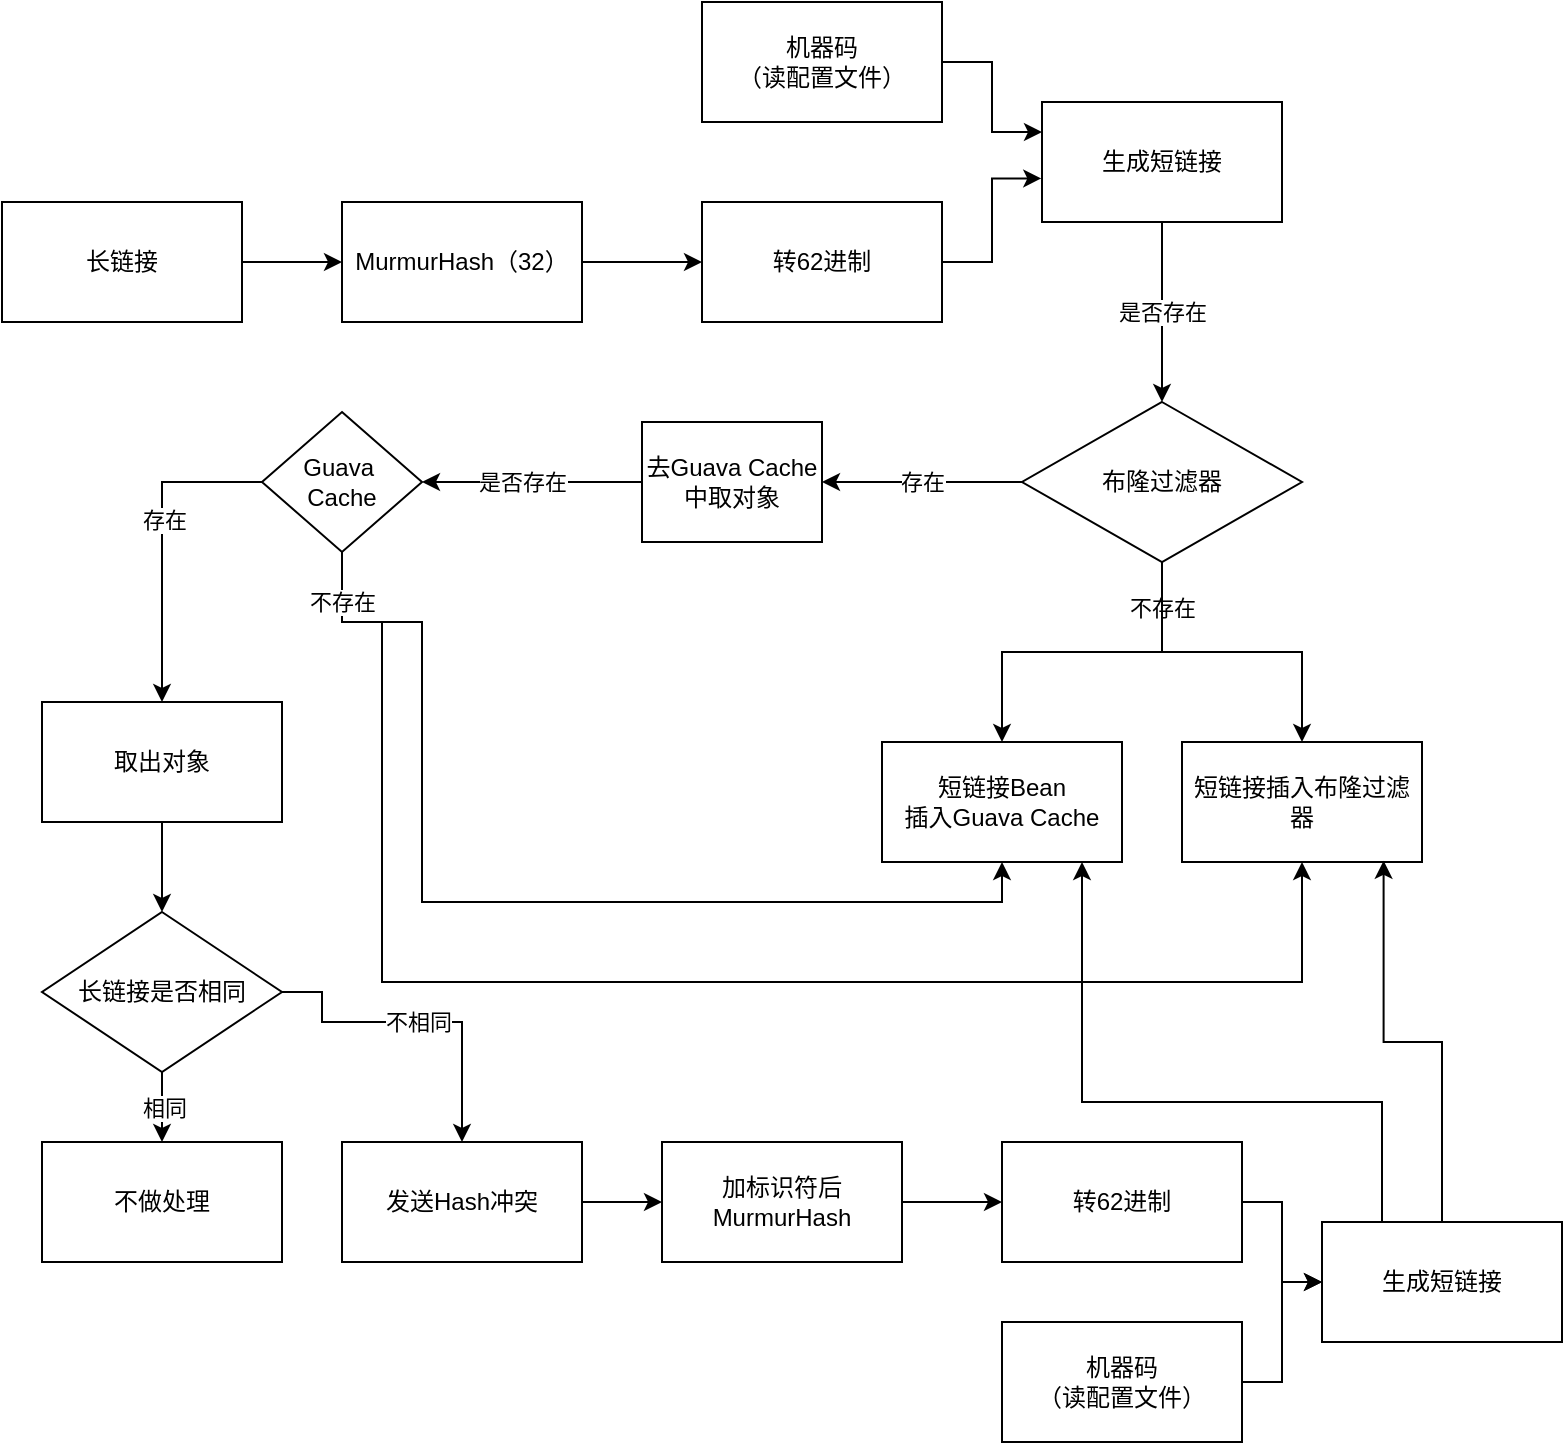 <mxfile version="17.4.6" type="github">
  <diagram id="PhP-BJQ2wtuO1mvePhvb" name="第 1 页">
    <mxGraphModel dx="1038" dy="568" grid="1" gridSize="10" guides="1" tooltips="1" connect="1" arrows="1" fold="1" page="1" pageScale="1" pageWidth="827" pageHeight="1169" math="0" shadow="0">
      <root>
        <mxCell id="0" />
        <mxCell id="1" parent="0" />
        <mxCell id="Cr4EuKPD1U2jUR8o6u61-5" style="edgeStyle=orthogonalEdgeStyle;rounded=0;orthogonalLoop=1;jettySize=auto;html=1;" edge="1" parent="1" source="Cr4EuKPD1U2jUR8o6u61-1" target="Cr4EuKPD1U2jUR8o6u61-3">
          <mxGeometry relative="1" as="geometry" />
        </mxCell>
        <mxCell id="Cr4EuKPD1U2jUR8o6u61-1" value="长链接" style="rounded=0;whiteSpace=wrap;html=1;" vertex="1" parent="1">
          <mxGeometry x="40" y="190" width="120" height="60" as="geometry" />
        </mxCell>
        <mxCell id="Cr4EuKPD1U2jUR8o6u61-6" style="edgeStyle=orthogonalEdgeStyle;rounded=0;orthogonalLoop=1;jettySize=auto;html=1;" edge="1" parent="1" source="Cr4EuKPD1U2jUR8o6u61-3" target="Cr4EuKPD1U2jUR8o6u61-4">
          <mxGeometry relative="1" as="geometry" />
        </mxCell>
        <mxCell id="Cr4EuKPD1U2jUR8o6u61-3" value="MurmurHash（32）" style="rounded=0;whiteSpace=wrap;html=1;" vertex="1" parent="1">
          <mxGeometry x="210" y="190" width="120" height="60" as="geometry" />
        </mxCell>
        <mxCell id="Cr4EuKPD1U2jUR8o6u61-10" style="edgeStyle=orthogonalEdgeStyle;rounded=0;orthogonalLoop=1;jettySize=auto;html=1;entryX=-0.003;entryY=0.637;entryDx=0;entryDy=0;entryPerimeter=0;" edge="1" parent="1" source="Cr4EuKPD1U2jUR8o6u61-4" target="Cr4EuKPD1U2jUR8o6u61-8">
          <mxGeometry relative="1" as="geometry" />
        </mxCell>
        <mxCell id="Cr4EuKPD1U2jUR8o6u61-4" value="转62进制" style="rounded=0;whiteSpace=wrap;html=1;" vertex="1" parent="1">
          <mxGeometry x="390" y="190" width="120" height="60" as="geometry" />
        </mxCell>
        <mxCell id="Cr4EuKPD1U2jUR8o6u61-9" style="edgeStyle=orthogonalEdgeStyle;rounded=0;orthogonalLoop=1;jettySize=auto;html=1;entryX=0;entryY=0.25;entryDx=0;entryDy=0;" edge="1" parent="1" source="Cr4EuKPD1U2jUR8o6u61-7" target="Cr4EuKPD1U2jUR8o6u61-8">
          <mxGeometry relative="1" as="geometry" />
        </mxCell>
        <mxCell id="Cr4EuKPD1U2jUR8o6u61-7" value="机器码&lt;br&gt;（读配置文件）" style="rounded=0;whiteSpace=wrap;html=1;" vertex="1" parent="1">
          <mxGeometry x="390" y="90" width="120" height="60" as="geometry" />
        </mxCell>
        <mxCell id="Cr4EuKPD1U2jUR8o6u61-13" value="是否存在" style="edgeStyle=orthogonalEdgeStyle;rounded=0;orthogonalLoop=1;jettySize=auto;html=1;" edge="1" parent="1" source="Cr4EuKPD1U2jUR8o6u61-8" target="Cr4EuKPD1U2jUR8o6u61-12">
          <mxGeometry relative="1" as="geometry" />
        </mxCell>
        <mxCell id="Cr4EuKPD1U2jUR8o6u61-8" value="生成短链接" style="rounded=0;whiteSpace=wrap;html=1;" vertex="1" parent="1">
          <mxGeometry x="560" y="140" width="120" height="60" as="geometry" />
        </mxCell>
        <mxCell id="Cr4EuKPD1U2jUR8o6u61-11" value="短链接插入布隆过滤器" style="rounded=0;whiteSpace=wrap;html=1;" vertex="1" parent="1">
          <mxGeometry x="630" y="460" width="120" height="60" as="geometry" />
        </mxCell>
        <mxCell id="Cr4EuKPD1U2jUR8o6u61-14" value="不存在" style="edgeStyle=orthogonalEdgeStyle;rounded=0;orthogonalLoop=1;jettySize=auto;html=1;" edge="1" parent="1" source="Cr4EuKPD1U2jUR8o6u61-12" target="Cr4EuKPD1U2jUR8o6u61-11">
          <mxGeometry x="-0.714" relative="1" as="geometry">
            <mxPoint as="offset" />
          </mxGeometry>
        </mxCell>
        <mxCell id="Cr4EuKPD1U2jUR8o6u61-16" style="edgeStyle=orthogonalEdgeStyle;rounded=0;orthogonalLoop=1;jettySize=auto;html=1;" edge="1" parent="1" source="Cr4EuKPD1U2jUR8o6u61-12" target="Cr4EuKPD1U2jUR8o6u61-15">
          <mxGeometry relative="1" as="geometry" />
        </mxCell>
        <mxCell id="Cr4EuKPD1U2jUR8o6u61-19" value="存在" style="edgeStyle=orthogonalEdgeStyle;rounded=0;orthogonalLoop=1;jettySize=auto;html=1;" edge="1" parent="1" source="Cr4EuKPD1U2jUR8o6u61-12" target="Cr4EuKPD1U2jUR8o6u61-18">
          <mxGeometry relative="1" as="geometry">
            <Array as="points">
              <mxPoint x="510" y="330" />
              <mxPoint x="510" y="330" />
            </Array>
          </mxGeometry>
        </mxCell>
        <mxCell id="Cr4EuKPD1U2jUR8o6u61-12" value="布隆过滤器" style="rhombus;whiteSpace=wrap;html=1;" vertex="1" parent="1">
          <mxGeometry x="550" y="290" width="140" height="80" as="geometry" />
        </mxCell>
        <mxCell id="Cr4EuKPD1U2jUR8o6u61-15" value="短链接Bean&lt;br&gt;插入Guava Cache" style="rounded=0;whiteSpace=wrap;html=1;" vertex="1" parent="1">
          <mxGeometry x="480" y="460" width="120" height="60" as="geometry" />
        </mxCell>
        <mxCell id="Cr4EuKPD1U2jUR8o6u61-21" style="edgeStyle=orthogonalEdgeStyle;rounded=0;orthogonalLoop=1;jettySize=auto;html=1;" edge="1" parent="1" source="Cr4EuKPD1U2jUR8o6u61-18" target="Cr4EuKPD1U2jUR8o6u61-20">
          <mxGeometry relative="1" as="geometry" />
        </mxCell>
        <mxCell id="Cr4EuKPD1U2jUR8o6u61-22" value="是否存在" style="edgeLabel;html=1;align=center;verticalAlign=middle;resizable=0;points=[];" vertex="1" connectable="0" parent="Cr4EuKPD1U2jUR8o6u61-21">
          <mxGeometry x="0.27" relative="1" as="geometry">
            <mxPoint x="10" as="offset" />
          </mxGeometry>
        </mxCell>
        <mxCell id="Cr4EuKPD1U2jUR8o6u61-18" value="去Guava Cache&lt;br&gt;中取对象" style="rounded=0;whiteSpace=wrap;html=1;" vertex="1" parent="1">
          <mxGeometry x="360" y="300" width="90" height="60" as="geometry" />
        </mxCell>
        <mxCell id="Cr4EuKPD1U2jUR8o6u61-24" style="edgeStyle=orthogonalEdgeStyle;rounded=0;orthogonalLoop=1;jettySize=auto;html=1;exitX=0;exitY=0.5;exitDx=0;exitDy=0;" edge="1" parent="1" source="Cr4EuKPD1U2jUR8o6u61-20" target="Cr4EuKPD1U2jUR8o6u61-23">
          <mxGeometry relative="1" as="geometry" />
        </mxCell>
        <mxCell id="Cr4EuKPD1U2jUR8o6u61-25" value="存在" style="edgeLabel;html=1;align=center;verticalAlign=middle;resizable=0;points=[];" vertex="1" connectable="0" parent="Cr4EuKPD1U2jUR8o6u61-24">
          <mxGeometry x="-0.139" y="1" relative="1" as="geometry">
            <mxPoint as="offset" />
          </mxGeometry>
        </mxCell>
        <mxCell id="Cr4EuKPD1U2jUR8o6u61-28" style="edgeStyle=orthogonalEdgeStyle;rounded=0;orthogonalLoop=1;jettySize=auto;html=1;entryX=0.5;entryY=1;entryDx=0;entryDy=0;" edge="1" parent="1" source="Cr4EuKPD1U2jUR8o6u61-20" target="Cr4EuKPD1U2jUR8o6u61-15">
          <mxGeometry relative="1" as="geometry">
            <mxPoint x="220" y="400" as="sourcePoint" />
            <Array as="points">
              <mxPoint x="210" y="400" />
              <mxPoint x="250" y="400" />
              <mxPoint x="250" y="540" />
              <mxPoint x="540" y="540" />
            </Array>
          </mxGeometry>
        </mxCell>
        <mxCell id="Cr4EuKPD1U2jUR8o6u61-29" value="不存在" style="edgeStyle=orthogonalEdgeStyle;rounded=0;orthogonalLoop=1;jettySize=auto;html=1;entryX=0.5;entryY=1;entryDx=0;entryDy=0;exitX=0.5;exitY=1;exitDx=0;exitDy=0;" edge="1" parent="1" source="Cr4EuKPD1U2jUR8o6u61-20" target="Cr4EuKPD1U2jUR8o6u61-11">
          <mxGeometry x="-0.934" relative="1" as="geometry">
            <mxPoint x="210" y="370" as="sourcePoint" />
            <Array as="points">
              <mxPoint x="210" y="400" />
              <mxPoint x="230" y="400" />
              <mxPoint x="230" y="580" />
              <mxPoint x="690" y="580" />
            </Array>
            <mxPoint as="offset" />
          </mxGeometry>
        </mxCell>
        <mxCell id="Cr4EuKPD1U2jUR8o6u61-20" value="Guava&amp;nbsp;&lt;br&gt;Cache" style="rhombus;whiteSpace=wrap;html=1;" vertex="1" parent="1">
          <mxGeometry x="170" y="295" width="80" height="70" as="geometry" />
        </mxCell>
        <mxCell id="Cr4EuKPD1U2jUR8o6u61-27" style="edgeStyle=orthogonalEdgeStyle;rounded=0;orthogonalLoop=1;jettySize=auto;html=1;" edge="1" parent="1" source="Cr4EuKPD1U2jUR8o6u61-23" target="Cr4EuKPD1U2jUR8o6u61-26">
          <mxGeometry relative="1" as="geometry" />
        </mxCell>
        <mxCell id="Cr4EuKPD1U2jUR8o6u61-23" value="取出对象" style="rounded=0;whiteSpace=wrap;html=1;" vertex="1" parent="1">
          <mxGeometry x="60" y="440" width="120" height="60" as="geometry" />
        </mxCell>
        <mxCell id="Cr4EuKPD1U2jUR8o6u61-31" value="不相同" style="edgeStyle=orthogonalEdgeStyle;rounded=0;orthogonalLoop=1;jettySize=auto;html=1;exitX=1;exitY=0.5;exitDx=0;exitDy=0;" edge="1" parent="1" source="Cr4EuKPD1U2jUR8o6u61-26" target="Cr4EuKPD1U2jUR8o6u61-30">
          <mxGeometry relative="1" as="geometry">
            <Array as="points">
              <mxPoint x="200" y="585" />
              <mxPoint x="200" y="600" />
              <mxPoint x="270" y="600" />
            </Array>
          </mxGeometry>
        </mxCell>
        <mxCell id="Cr4EuKPD1U2jUR8o6u61-45" style="edgeStyle=orthogonalEdgeStyle;rounded=0;orthogonalLoop=1;jettySize=auto;html=1;" edge="1" parent="1" source="Cr4EuKPD1U2jUR8o6u61-26" target="Cr4EuKPD1U2jUR8o6u61-44">
          <mxGeometry relative="1" as="geometry" />
        </mxCell>
        <mxCell id="Cr4EuKPD1U2jUR8o6u61-46" value="相同" style="edgeLabel;html=1;align=center;verticalAlign=middle;resizable=0;points=[];" vertex="1" connectable="0" parent="Cr4EuKPD1U2jUR8o6u61-45">
          <mxGeometry x="-0.222" y="1" relative="1" as="geometry">
            <mxPoint as="offset" />
          </mxGeometry>
        </mxCell>
        <mxCell id="Cr4EuKPD1U2jUR8o6u61-26" value="长链接是否相同" style="rhombus;whiteSpace=wrap;html=1;" vertex="1" parent="1">
          <mxGeometry x="60" y="545" width="120" height="80" as="geometry" />
        </mxCell>
        <mxCell id="Cr4EuKPD1U2jUR8o6u61-34" style="edgeStyle=orthogonalEdgeStyle;rounded=0;orthogonalLoop=1;jettySize=auto;html=1;" edge="1" parent="1" source="Cr4EuKPD1U2jUR8o6u61-30" target="Cr4EuKPD1U2jUR8o6u61-33">
          <mxGeometry relative="1" as="geometry" />
        </mxCell>
        <mxCell id="Cr4EuKPD1U2jUR8o6u61-30" value="发送Hash冲突" style="rounded=0;whiteSpace=wrap;html=1;" vertex="1" parent="1">
          <mxGeometry x="210" y="660" width="120" height="60" as="geometry" />
        </mxCell>
        <mxCell id="Cr4EuKPD1U2jUR8o6u61-33" value="加标识符后&lt;br&gt;MurmurHash" style="rounded=0;whiteSpace=wrap;html=1;" vertex="1" parent="1">
          <mxGeometry x="370" y="660" width="120" height="60" as="geometry" />
        </mxCell>
        <mxCell id="Cr4EuKPD1U2jUR8o6u61-40" style="edgeStyle=orthogonalEdgeStyle;rounded=0;orthogonalLoop=1;jettySize=auto;html=1;entryX=0;entryY=0.5;entryDx=0;entryDy=0;" edge="1" parent="1" source="Cr4EuKPD1U2jUR8o6u61-35" target="Cr4EuKPD1U2jUR8o6u61-38">
          <mxGeometry relative="1" as="geometry" />
        </mxCell>
        <mxCell id="Cr4EuKPD1U2jUR8o6u61-35" value="机器码&lt;br&gt;（读配置文件）" style="rounded=0;whiteSpace=wrap;html=1;" vertex="1" parent="1">
          <mxGeometry x="540" y="750" width="120" height="60" as="geometry" />
        </mxCell>
        <mxCell id="Cr4EuKPD1U2jUR8o6u61-39" style="edgeStyle=orthogonalEdgeStyle;rounded=0;orthogonalLoop=1;jettySize=auto;html=1;" edge="1" parent="1" source="Cr4EuKPD1U2jUR8o6u61-36" target="Cr4EuKPD1U2jUR8o6u61-38">
          <mxGeometry relative="1" as="geometry" />
        </mxCell>
        <mxCell id="Cr4EuKPD1U2jUR8o6u61-36" value="&lt;span&gt;转62进制&lt;/span&gt;" style="rounded=0;whiteSpace=wrap;html=1;" vertex="1" parent="1">
          <mxGeometry x="540" y="660" width="120" height="60" as="geometry" />
        </mxCell>
        <mxCell id="Cr4EuKPD1U2jUR8o6u61-37" value="" style="edgeStyle=orthogonalEdgeStyle;rounded=0;orthogonalLoop=1;jettySize=auto;html=1;" edge="1" parent="1" source="Cr4EuKPD1U2jUR8o6u61-33" target="Cr4EuKPD1U2jUR8o6u61-36">
          <mxGeometry relative="1" as="geometry" />
        </mxCell>
        <mxCell id="Cr4EuKPD1U2jUR8o6u61-41" style="edgeStyle=orthogonalEdgeStyle;rounded=0;orthogonalLoop=1;jettySize=auto;html=1;entryX=0.84;entryY=0.99;entryDx=0;entryDy=0;entryPerimeter=0;" edge="1" parent="1" source="Cr4EuKPD1U2jUR8o6u61-38" target="Cr4EuKPD1U2jUR8o6u61-11">
          <mxGeometry relative="1" as="geometry" />
        </mxCell>
        <mxCell id="Cr4EuKPD1U2jUR8o6u61-42" style="edgeStyle=orthogonalEdgeStyle;rounded=0;orthogonalLoop=1;jettySize=auto;html=1;" edge="1" parent="1" source="Cr4EuKPD1U2jUR8o6u61-38">
          <mxGeometry relative="1" as="geometry">
            <mxPoint x="580" y="520" as="targetPoint" />
            <Array as="points">
              <mxPoint x="730" y="640" />
              <mxPoint x="580" y="640" />
              <mxPoint x="580" y="520" />
            </Array>
          </mxGeometry>
        </mxCell>
        <mxCell id="Cr4EuKPD1U2jUR8o6u61-38" value="生成短链接" style="rounded=0;whiteSpace=wrap;html=1;" vertex="1" parent="1">
          <mxGeometry x="700" y="700" width="120" height="60" as="geometry" />
        </mxCell>
        <mxCell id="Cr4EuKPD1U2jUR8o6u61-44" value="不做处理" style="rounded=0;whiteSpace=wrap;html=1;" vertex="1" parent="1">
          <mxGeometry x="60" y="660" width="120" height="60" as="geometry" />
        </mxCell>
      </root>
    </mxGraphModel>
  </diagram>
</mxfile>
